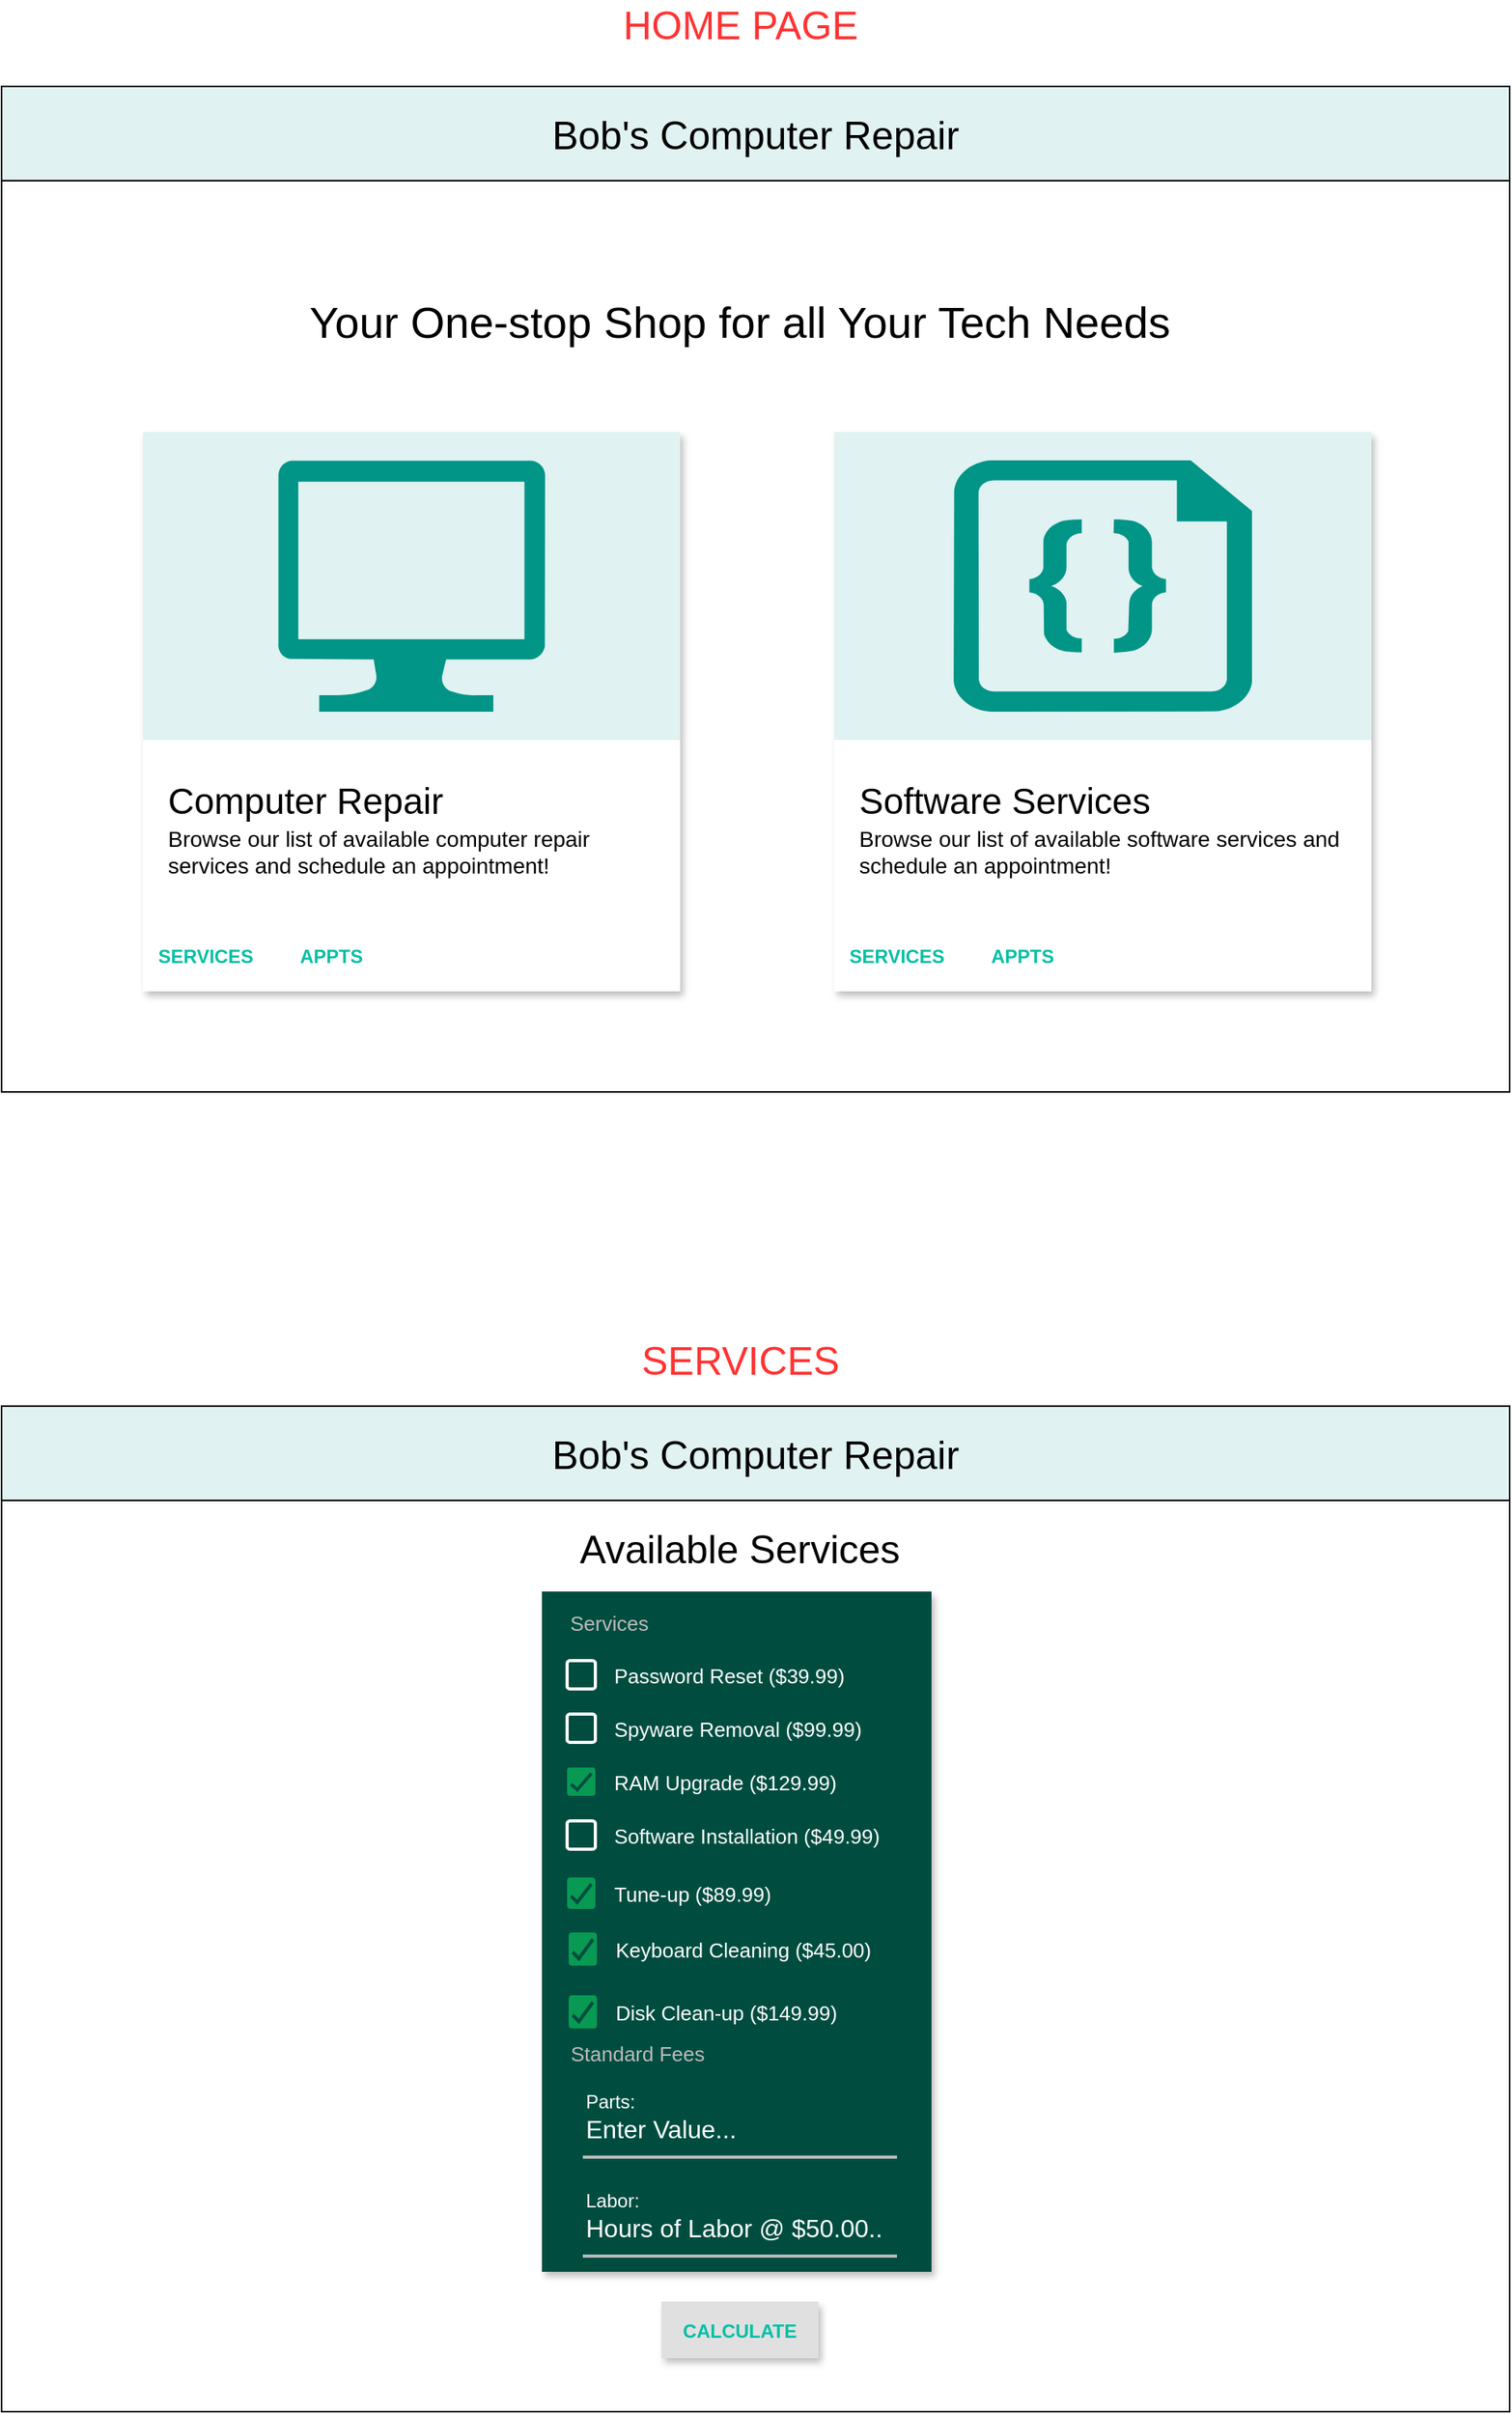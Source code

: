 <mxfile version="14.8.4" type="github">
  <diagram id="60dMLfAo_RqgmbLyoDaN" name="Page-1">
    <mxGraphModel dx="1426" dy="792" grid="1" gridSize="10" guides="1" tooltips="1" connect="1" arrows="1" fold="1" page="1" pageScale="1" pageWidth="1100" pageHeight="850" math="0" shadow="0">
      <root>
        <mxCell id="0" />
        <mxCell id="1" parent="0" />
        <mxCell id="QTIdcHaUqmO6_ONM6ZPD-2" value="" style="rounded=0;whiteSpace=wrap;html=1;" parent="1" vertex="1">
          <mxGeometry x="80" y="80" width="960" height="640" as="geometry" />
        </mxCell>
        <mxCell id="QTIdcHaUqmO6_ONM6ZPD-3" value="&lt;font style=&quot;font-size: 25px&quot;&gt;Bob&#39;s Computer Repair&lt;/font&gt;" style="rounded=0;whiteSpace=wrap;html=1;fillColor=#E0F2F1;" parent="1" vertex="1">
          <mxGeometry x="80" y="80" width="960" height="60" as="geometry" />
        </mxCell>
        <mxCell id="Sf1X1yzcFVw-VW7GqIeA-1" value="&lt;font style=&quot;font-size: 28px&quot;&gt;Your One-stop Shop for all Your Tech Needs&lt;/font&gt;" style="text;html=1;strokeColor=none;fillColor=none;align=center;verticalAlign=middle;whiteSpace=wrap;rounded=0;" vertex="1" parent="1">
          <mxGeometry x="260" y="220" width="580" height="20" as="geometry" />
        </mxCell>
        <mxCell id="Sf1X1yzcFVw-VW7GqIeA-21" value="" style="shape=rect;fillColor=#ffffff;strokeColor=none;shadow=1;" vertex="1" parent="1">
          <mxGeometry x="170" y="300" width="342" height="356" as="geometry" />
        </mxCell>
        <mxCell id="Sf1X1yzcFVw-VW7GqIeA-22" value="" style="shape=rect;strokeColor=none;whiteSpace=wrap;fillColor=#E0F2F1;" vertex="1" parent="Sf1X1yzcFVw-VW7GqIeA-21">
          <mxGeometry width="342" height="196" as="geometry" />
        </mxCell>
        <mxCell id="Sf1X1yzcFVw-VW7GqIeA-23" value="Computer Repair" style="text;verticalAlign=bottom;fontSize=23;spacingLeft=16;spacing=0;spacingBottom=-5;resizeWidth=1;" vertex="1" parent="Sf1X1yzcFVw-VW7GqIeA-21">
          <mxGeometry y="0.551" width="342" height="45" relative="1" as="geometry" />
        </mxCell>
        <mxCell id="Sf1X1yzcFVw-VW7GqIeA-24" value="Browse our list of available computer repair services and schedule an appointment!" style="text;whiteSpace=wrap;spacingLeft=16;spacingRight=16;spacing=0;fontSize=14;resizeWidth=1;resizeHeight=1;" vertex="1" parent="Sf1X1yzcFVw-VW7GqIeA-21">
          <mxGeometry y="0.551" width="342" height="76" relative="1" as="geometry">
            <mxPoint y="50" as="offset" />
          </mxGeometry>
        </mxCell>
        <mxCell id="Sf1X1yzcFVw-VW7GqIeA-25" value="" style="shape=rect;fillColor=none;strokeColor=none;" vertex="1" parent="Sf1X1yzcFVw-VW7GqIeA-21">
          <mxGeometry y="356" as="geometry" />
        </mxCell>
        <mxCell id="Sf1X1yzcFVw-VW7GqIeA-26" value="SERVICES" style="text;fontSize=12;spacingTop=0;whiteSpace=wrap;spacing=0;verticalAlign=middle;align=center;fontStyle=1;fontColor=#00BFA5;" vertex="1" parent="Sf1X1yzcFVw-VW7GqIeA-25">
          <mxGeometry y="-44" width="80" height="44" relative="1" as="geometry">
            <mxPoint y="-44" as="offset" />
          </mxGeometry>
        </mxCell>
        <mxCell id="Sf1X1yzcFVw-VW7GqIeA-27" value="APPTS" style="text;fontSize=12;spacingTop=0;whiteSpace=wrap;spacing=0;verticalAlign=middle;align=center;fontStyle=1;fontColor=#00BFA5;" vertex="1" parent="Sf1X1yzcFVw-VW7GqIeA-25">
          <mxGeometry x="80" y="-44" width="80" height="44" relative="1" as="geometry">
            <mxPoint x="80" y="-44" as="offset" />
          </mxGeometry>
        </mxCell>
        <mxCell id="Sf1X1yzcFVw-VW7GqIeA-28" value="" style="verticalLabelPosition=bottom;html=1;verticalAlign=top;align=center;strokeColor=none;shape=mxgraph.azure.computer;pointerEvents=1;fillColor=#009587;" vertex="1" parent="Sf1X1yzcFVw-VW7GqIeA-21">
          <mxGeometry x="86" y="18" width="170" height="160" as="geometry" />
        </mxCell>
        <mxCell id="Sf1X1yzcFVw-VW7GqIeA-29" value="" style="shape=rect;fillColor=#ffffff;strokeColor=none;shadow=1;" vertex="1" parent="1">
          <mxGeometry x="610" y="300" width="342" height="356" as="geometry" />
        </mxCell>
        <mxCell id="Sf1X1yzcFVw-VW7GqIeA-30" value="" style="shape=rect;strokeColor=none;whiteSpace=wrap;fillColor=#E0F2F1;" vertex="1" parent="Sf1X1yzcFVw-VW7GqIeA-29">
          <mxGeometry width="342" height="196" as="geometry" />
        </mxCell>
        <mxCell id="Sf1X1yzcFVw-VW7GqIeA-31" value="Software Services" style="text;verticalAlign=bottom;fontSize=23;spacingLeft=16;spacing=0;spacingBottom=-5;resizeWidth=1;" vertex="1" parent="Sf1X1yzcFVw-VW7GqIeA-29">
          <mxGeometry y="0.551" width="342" height="45" relative="1" as="geometry" />
        </mxCell>
        <mxCell id="Sf1X1yzcFVw-VW7GqIeA-32" value="Browse our list of available software services and schedule an appointment!" style="text;whiteSpace=wrap;spacingLeft=16;spacingRight=16;spacing=0;fontSize=14;resizeWidth=1;resizeHeight=1;" vertex="1" parent="Sf1X1yzcFVw-VW7GqIeA-29">
          <mxGeometry y="0.551" width="342" height="76" relative="1" as="geometry">
            <mxPoint y="50" as="offset" />
          </mxGeometry>
        </mxCell>
        <mxCell id="Sf1X1yzcFVw-VW7GqIeA-33" value="" style="shape=rect;fillColor=none;strokeColor=none;" vertex="1" parent="Sf1X1yzcFVw-VW7GqIeA-29">
          <mxGeometry y="356" as="geometry" />
        </mxCell>
        <mxCell id="Sf1X1yzcFVw-VW7GqIeA-34" value="SERVICES" style="text;fontSize=12;spacingTop=0;whiteSpace=wrap;spacing=0;verticalAlign=middle;align=center;fontStyle=1;fontColor=#00BFA5;" vertex="1" parent="Sf1X1yzcFVw-VW7GqIeA-33">
          <mxGeometry y="-44" width="80" height="44" relative="1" as="geometry">
            <mxPoint y="-44" as="offset" />
          </mxGeometry>
        </mxCell>
        <mxCell id="Sf1X1yzcFVw-VW7GqIeA-35" value="APPTS" style="text;fontSize=12;spacingTop=0;whiteSpace=wrap;spacing=0;verticalAlign=middle;align=center;fontStyle=1;fontColor=#00BFA5;" vertex="1" parent="Sf1X1yzcFVw-VW7GqIeA-33">
          <mxGeometry x="80" y="-44" width="80" height="44" relative="1" as="geometry">
            <mxPoint x="80" y="-44" as="offset" />
          </mxGeometry>
        </mxCell>
        <mxCell id="Sf1X1yzcFVw-VW7GqIeA-37" value="" style="verticalLabelPosition=bottom;html=1;verticalAlign=top;align=center;strokeColor=none;shape=mxgraph.azure.code_file;pointerEvents=1;fillColor=#009587;" vertex="1" parent="Sf1X1yzcFVw-VW7GqIeA-29">
          <mxGeometry x="76" y="18" width="190" height="160" as="geometry" />
        </mxCell>
        <mxCell id="Sf1X1yzcFVw-VW7GqIeA-38" value="" style="rounded=0;whiteSpace=wrap;html=1;" vertex="1" parent="1">
          <mxGeometry x="80" y="920" width="960" height="640" as="geometry" />
        </mxCell>
        <mxCell id="Sf1X1yzcFVw-VW7GqIeA-39" value="&lt;font style=&quot;font-size: 25px&quot;&gt;Bob&#39;s Computer Repair&lt;/font&gt;" style="rounded=0;whiteSpace=wrap;html=1;fillColor=#E0F2F1;" vertex="1" parent="1">
          <mxGeometry x="80" y="920" width="960" height="60" as="geometry" />
        </mxCell>
        <mxCell id="Sf1X1yzcFVw-VW7GqIeA-40" value="&lt;font style=&quot;font-size: 25px&quot; color=&quot;#FF3333&quot;&gt;HOME PAGE&lt;/font&gt;" style="text;html=1;strokeColor=none;fillColor=none;align=center;verticalAlign=middle;whiteSpace=wrap;rounded=0;" vertex="1" parent="1">
          <mxGeometry x="423" y="30" width="255" height="20" as="geometry" />
        </mxCell>
        <mxCell id="Sf1X1yzcFVw-VW7GqIeA-41" value="&lt;font style=&quot;font-size: 25px&quot; color=&quot;#FF3333&quot;&gt;SERVICES&lt;/font&gt;" style="text;html=1;strokeColor=none;fillColor=none;align=center;verticalAlign=middle;whiteSpace=wrap;rounded=0;" vertex="1" parent="1">
          <mxGeometry x="423" y="880" width="255" height="20" as="geometry" />
        </mxCell>
        <mxCell id="Sf1X1yzcFVw-VW7GqIeA-43" value="&lt;font style=&quot;font-size: 25px&quot;&gt;Available Services&lt;/font&gt;" style="text;html=1;strokeColor=none;fillColor=none;align=center;verticalAlign=middle;whiteSpace=wrap;rounded=0;" vertex="1" parent="1">
          <mxGeometry x="415" y="1000" width="270" height="20" as="geometry" />
        </mxCell>
        <mxCell id="Sf1X1yzcFVw-VW7GqIeA-174" value="Services" style="dashed=0;shape=mxgraph.gmdl.marginRect;rectMargin=4;rectMarginTop=4;rectMarginRight=4;strokeColor=none;shadow=1;fontColor=#bbbbbb;align=left;verticalAlign=top;fontSize=13;spacingLeft=20;spacingTop=14;resizeHeight=1;resizeWidth=1;fillColor=#004D40;" vertex="1" parent="1">
          <mxGeometry x="420" y="1030" width="260" height="445" as="geometry" />
        </mxCell>
        <mxCell id="Sf1X1yzcFVw-VW7GqIeA-176" value="Password Reset ($39.99)" style="dashed=0;shape=mxgraph.gmdl.checkbox;strokeColor=#ffffff;shadow=0;fontColor=#FFFFFF;fillColor=none;strokeWidth=2;labelPosition=right;verticalLabelPosition=middle;align=left;verticalAlign=middle;spacingLeft=10;fontSize=13;" vertex="1" parent="Sf1X1yzcFVw-VW7GqIeA-174">
          <mxGeometry width="18" height="18" relative="1" as="geometry">
            <mxPoint x="20" y="52" as="offset" />
          </mxGeometry>
        </mxCell>
        <mxCell id="Sf1X1yzcFVw-VW7GqIeA-177" value="Spyware Removal ($99.99)" style="dashed=0;shape=mxgraph.gmdl.checkbox;strokeColor=#ffffff;shadow=0;fontColor=#FFFFFF;fillColor=none;strokeWidth=2;labelPosition=right;verticalLabelPosition=middle;align=left;verticalAlign=middle;spacingLeft=10;fontSize=13;" vertex="1" parent="Sf1X1yzcFVw-VW7GqIeA-174">
          <mxGeometry width="18" height="18" relative="1" as="geometry">
            <mxPoint x="20" y="86" as="offset" />
          </mxGeometry>
        </mxCell>
        <mxCell id="Sf1X1yzcFVw-VW7GqIeA-178" value="RAM Upgrade ($129.99)" style="dashed=0;shape=mxgraph.gmdl.checkbox;strokeColor=none;shadow=0;fontColor=#FFFFFF;fillColor=#089953;strokeWidth=2;labelPosition=right;verticalLabelPosition=middle;align=left;verticalAlign=middle;spacingLeft=10;fontSize=13;" vertex="1" parent="Sf1X1yzcFVw-VW7GqIeA-174">
          <mxGeometry width="18" height="18" relative="1" as="geometry">
            <mxPoint x="20" y="120" as="offset" />
          </mxGeometry>
        </mxCell>
        <mxCell id="Sf1X1yzcFVw-VW7GqIeA-179" value="Software Installation ($49.99)" style="dashed=0;shape=mxgraph.gmdl.checkbox;strokeColor=#ffffff;shadow=0;fontColor=#FFFFFF;fillColor=none;strokeWidth=2;labelPosition=right;verticalLabelPosition=middle;align=left;verticalAlign=middle;spacingLeft=10;fontSize=13;" vertex="1" parent="Sf1X1yzcFVw-VW7GqIeA-174">
          <mxGeometry width="18" height="18" relative="1" as="geometry">
            <mxPoint x="20" y="154" as="offset" />
          </mxGeometry>
        </mxCell>
        <mxCell id="Sf1X1yzcFVw-VW7GqIeA-182" value="Tune-up ($89.99)" style="dashed=0;shape=mxgraph.gmdl.checkbox;strokeColor=none;shadow=0;fontColor=#FFFFFF;fillColor=#089953;strokeWidth=2;labelPosition=right;verticalLabelPosition=middle;align=left;verticalAlign=middle;spacingLeft=10;fontSize=13;" vertex="1" parent="Sf1X1yzcFVw-VW7GqIeA-174">
          <mxGeometry x="20" y="190" width="18" height="20" as="geometry" />
        </mxCell>
        <mxCell id="Sf1X1yzcFVw-VW7GqIeA-183" value="Keyboard Cleaning ($45.00)" style="dashed=0;shape=mxgraph.gmdl.checkbox;strokeColor=none;shadow=0;fontColor=#FFFFFF;fillColor=#089953;strokeWidth=2;labelPosition=right;verticalLabelPosition=middle;align=left;verticalAlign=middle;spacingLeft=10;fontSize=13;" vertex="1" parent="Sf1X1yzcFVw-VW7GqIeA-174">
          <mxGeometry x="21" y="224.999" width="18" height="21.079" as="geometry" />
        </mxCell>
        <mxCell id="Sf1X1yzcFVw-VW7GqIeA-184" value="Disk Clean-up ($149.99)" style="dashed=0;shape=mxgraph.gmdl.checkbox;strokeColor=none;shadow=0;fontColor=#FFFFFF;fillColor=#089953;strokeWidth=2;labelPosition=right;verticalLabelPosition=middle;align=left;verticalAlign=middle;spacingLeft=10;fontSize=13;" vertex="1" parent="Sf1X1yzcFVw-VW7GqIeA-174">
          <mxGeometry x="21" y="265.004" width="18" height="21.079" as="geometry" />
        </mxCell>
        <mxCell id="Sf1X1yzcFVw-VW7GqIeA-209" value="&lt;font style=&quot;font-size: 13px&quot; color=&quot;#BBBBBB&quot;&gt;Standard Fees&lt;/font&gt;" style="text;html=1;strokeColor=none;fillColor=none;align=center;verticalAlign=middle;whiteSpace=wrap;rounded=0;fontColor=#00BFA5;" vertex="1" parent="Sf1X1yzcFVw-VW7GqIeA-174">
          <mxGeometry x="20" y="291.002" width="90" height="21.446" as="geometry" />
        </mxCell>
        <mxCell id="Sf1X1yzcFVw-VW7GqIeA-193" value="CALCULATE" style="dashed=0;align=center;fontSize=12;shape=rect;fillColor=#e0e0e0;strokeColor=none;fontStyle=1;shadow=1;fontColor=#00BFA5;" vertex="1" parent="1">
          <mxGeometry x="500" y="1490" width="100" height="36" as="geometry" />
        </mxCell>
        <mxCell id="Sf1X1yzcFVw-VW7GqIeA-213" value="Parts:" style="text;fontSize=12;verticalAlign=middle;strokeColor=none;fillColor=none;fontColor=#FFFFFF;" vertex="1" parent="1">
          <mxGeometry x="450" y="1347" width="276" height="30" as="geometry" />
        </mxCell>
        <mxCell id="Sf1X1yzcFVw-VW7GqIeA-214" value="Enter Value..." style="text;fontSize=16;verticalAlign=middle;strokeColor=none;fillColor=none;fontColor=#FFFFFF;" vertex="1" parent="1">
          <mxGeometry x="450" y="1364" width="200" height="30" as="geometry" />
        </mxCell>
        <mxCell id="Sf1X1yzcFVw-VW7GqIeA-215" value="" style="dashed=0;shape=line;strokeWidth=2;noLabel=1;fontColor=#00BFA5;fillColor=#009587;strokeColor=#BBBBBB;" vertex="1" parent="1">
          <mxGeometry x="450" y="1393" width="200" height="10" as="geometry" />
        </mxCell>
        <mxCell id="Sf1X1yzcFVw-VW7GqIeA-219" value="" style="dashed=0;shape=line;strokeWidth=2;noLabel=1;fontColor=#00BFA5;fillColor=#009587;strokeColor=#BBBBBB;" vertex="1" parent="1">
          <mxGeometry x="450" y="1456" width="200" height="10" as="geometry" />
        </mxCell>
        <mxCell id="Sf1X1yzcFVw-VW7GqIeA-220" value="Hours of Labor @ $50.00.." style="text;fontSize=16;verticalAlign=middle;strokeColor=none;fillColor=none;fontColor=#FFFFFF;" vertex="1" parent="1">
          <mxGeometry x="450" y="1427" width="200" height="30" as="geometry" />
        </mxCell>
        <mxCell id="Sf1X1yzcFVw-VW7GqIeA-221" value="Labor:" style="text;fontSize=12;verticalAlign=middle;strokeColor=none;fillColor=none;fontColor=#FFFFFF;" vertex="1" parent="1">
          <mxGeometry x="450" y="1410" width="276" height="30" as="geometry" />
        </mxCell>
      </root>
    </mxGraphModel>
  </diagram>
</mxfile>
